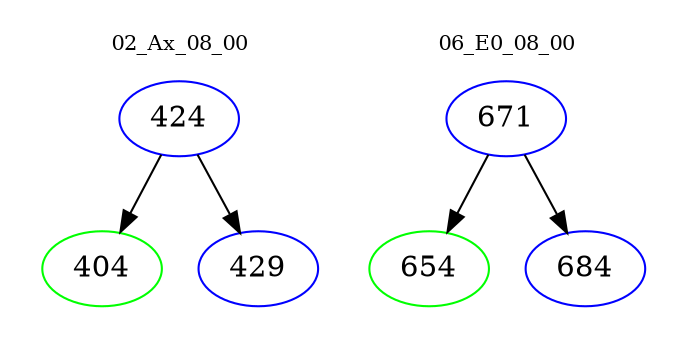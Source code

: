 digraph{
subgraph cluster_0 {
color = white
label = "02_Ax_08_00";
fontsize=10;
T0_424 [label="424", color="blue"]
T0_424 -> T0_404 [color="black"]
T0_404 [label="404", color="green"]
T0_424 -> T0_429 [color="black"]
T0_429 [label="429", color="blue"]
}
subgraph cluster_1 {
color = white
label = "06_E0_08_00";
fontsize=10;
T1_671 [label="671", color="blue"]
T1_671 -> T1_654 [color="black"]
T1_654 [label="654", color="green"]
T1_671 -> T1_684 [color="black"]
T1_684 [label="684", color="blue"]
}
}
